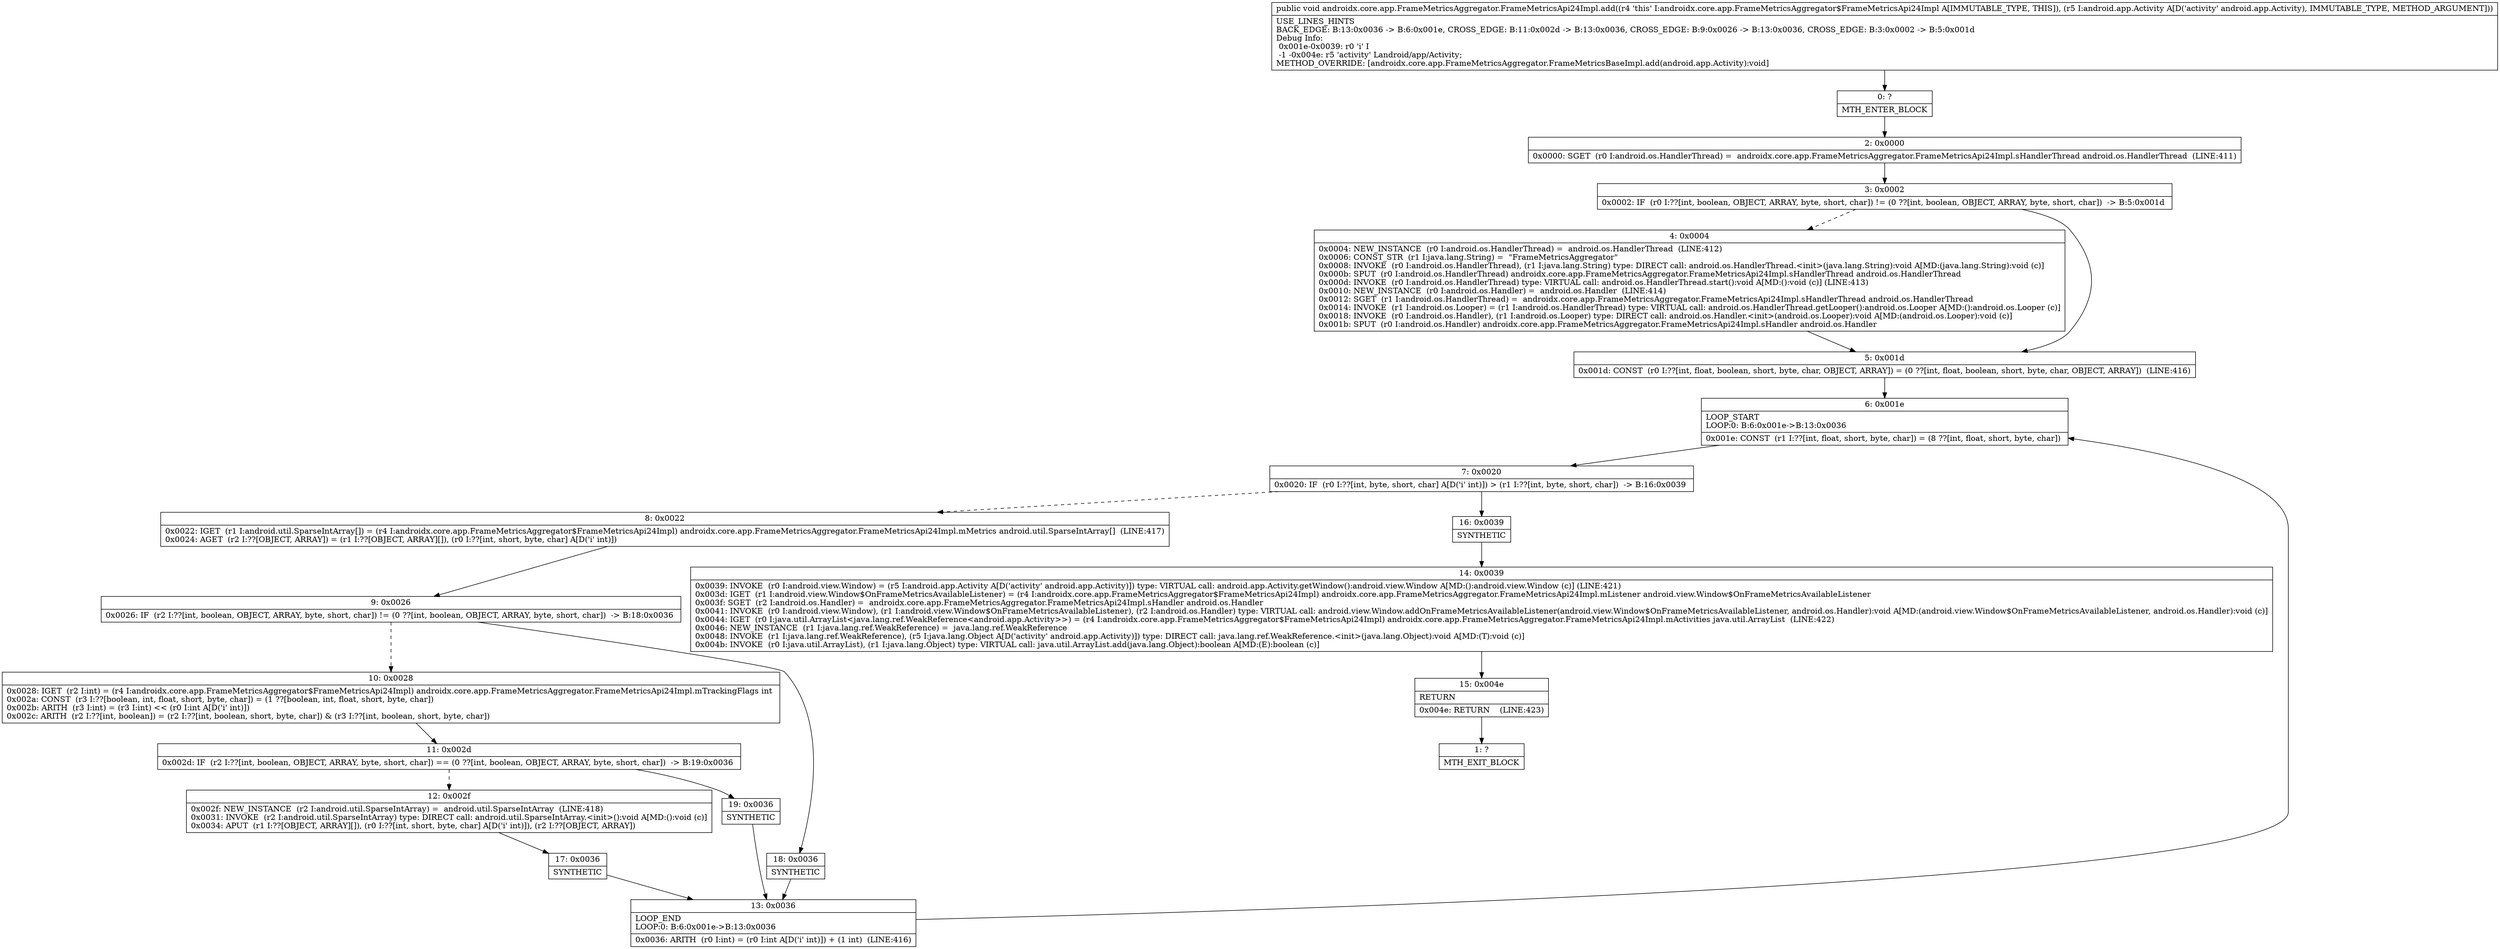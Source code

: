 digraph "CFG forandroidx.core.app.FrameMetricsAggregator.FrameMetricsApi24Impl.add(Landroid\/app\/Activity;)V" {
Node_0 [shape=record,label="{0\:\ ?|MTH_ENTER_BLOCK\l}"];
Node_2 [shape=record,label="{2\:\ 0x0000|0x0000: SGET  (r0 I:android.os.HandlerThread) =  androidx.core.app.FrameMetricsAggregator.FrameMetricsApi24Impl.sHandlerThread android.os.HandlerThread  (LINE:411)\l}"];
Node_3 [shape=record,label="{3\:\ 0x0002|0x0002: IF  (r0 I:??[int, boolean, OBJECT, ARRAY, byte, short, char]) != (0 ??[int, boolean, OBJECT, ARRAY, byte, short, char])  \-\> B:5:0x001d \l}"];
Node_4 [shape=record,label="{4\:\ 0x0004|0x0004: NEW_INSTANCE  (r0 I:android.os.HandlerThread) =  android.os.HandlerThread  (LINE:412)\l0x0006: CONST_STR  (r1 I:java.lang.String) =  \"FrameMetricsAggregator\" \l0x0008: INVOKE  (r0 I:android.os.HandlerThread), (r1 I:java.lang.String) type: DIRECT call: android.os.HandlerThread.\<init\>(java.lang.String):void A[MD:(java.lang.String):void (c)]\l0x000b: SPUT  (r0 I:android.os.HandlerThread) androidx.core.app.FrameMetricsAggregator.FrameMetricsApi24Impl.sHandlerThread android.os.HandlerThread \l0x000d: INVOKE  (r0 I:android.os.HandlerThread) type: VIRTUAL call: android.os.HandlerThread.start():void A[MD:():void (c)] (LINE:413)\l0x0010: NEW_INSTANCE  (r0 I:android.os.Handler) =  android.os.Handler  (LINE:414)\l0x0012: SGET  (r1 I:android.os.HandlerThread) =  androidx.core.app.FrameMetricsAggregator.FrameMetricsApi24Impl.sHandlerThread android.os.HandlerThread \l0x0014: INVOKE  (r1 I:android.os.Looper) = (r1 I:android.os.HandlerThread) type: VIRTUAL call: android.os.HandlerThread.getLooper():android.os.Looper A[MD:():android.os.Looper (c)]\l0x0018: INVOKE  (r0 I:android.os.Handler), (r1 I:android.os.Looper) type: DIRECT call: android.os.Handler.\<init\>(android.os.Looper):void A[MD:(android.os.Looper):void (c)]\l0x001b: SPUT  (r0 I:android.os.Handler) androidx.core.app.FrameMetricsAggregator.FrameMetricsApi24Impl.sHandler android.os.Handler \l}"];
Node_5 [shape=record,label="{5\:\ 0x001d|0x001d: CONST  (r0 I:??[int, float, boolean, short, byte, char, OBJECT, ARRAY]) = (0 ??[int, float, boolean, short, byte, char, OBJECT, ARRAY])  (LINE:416)\l}"];
Node_6 [shape=record,label="{6\:\ 0x001e|LOOP_START\lLOOP:0: B:6:0x001e\-\>B:13:0x0036\l|0x001e: CONST  (r1 I:??[int, float, short, byte, char]) = (8 ??[int, float, short, byte, char]) \l}"];
Node_7 [shape=record,label="{7\:\ 0x0020|0x0020: IF  (r0 I:??[int, byte, short, char] A[D('i' int)]) \> (r1 I:??[int, byte, short, char])  \-\> B:16:0x0039 \l}"];
Node_8 [shape=record,label="{8\:\ 0x0022|0x0022: IGET  (r1 I:android.util.SparseIntArray[]) = (r4 I:androidx.core.app.FrameMetricsAggregator$FrameMetricsApi24Impl) androidx.core.app.FrameMetricsAggregator.FrameMetricsApi24Impl.mMetrics android.util.SparseIntArray[]  (LINE:417)\l0x0024: AGET  (r2 I:??[OBJECT, ARRAY]) = (r1 I:??[OBJECT, ARRAY][]), (r0 I:??[int, short, byte, char] A[D('i' int)]) \l}"];
Node_9 [shape=record,label="{9\:\ 0x0026|0x0026: IF  (r2 I:??[int, boolean, OBJECT, ARRAY, byte, short, char]) != (0 ??[int, boolean, OBJECT, ARRAY, byte, short, char])  \-\> B:18:0x0036 \l}"];
Node_10 [shape=record,label="{10\:\ 0x0028|0x0028: IGET  (r2 I:int) = (r4 I:androidx.core.app.FrameMetricsAggregator$FrameMetricsApi24Impl) androidx.core.app.FrameMetricsAggregator.FrameMetricsApi24Impl.mTrackingFlags int \l0x002a: CONST  (r3 I:??[boolean, int, float, short, byte, char]) = (1 ??[boolean, int, float, short, byte, char]) \l0x002b: ARITH  (r3 I:int) = (r3 I:int) \<\< (r0 I:int A[D('i' int)]) \l0x002c: ARITH  (r2 I:??[int, boolean]) = (r2 I:??[int, boolean, short, byte, char]) & (r3 I:??[int, boolean, short, byte, char]) \l}"];
Node_11 [shape=record,label="{11\:\ 0x002d|0x002d: IF  (r2 I:??[int, boolean, OBJECT, ARRAY, byte, short, char]) == (0 ??[int, boolean, OBJECT, ARRAY, byte, short, char])  \-\> B:19:0x0036 \l}"];
Node_12 [shape=record,label="{12\:\ 0x002f|0x002f: NEW_INSTANCE  (r2 I:android.util.SparseIntArray) =  android.util.SparseIntArray  (LINE:418)\l0x0031: INVOKE  (r2 I:android.util.SparseIntArray) type: DIRECT call: android.util.SparseIntArray.\<init\>():void A[MD:():void (c)]\l0x0034: APUT  (r1 I:??[OBJECT, ARRAY][]), (r0 I:??[int, short, byte, char] A[D('i' int)]), (r2 I:??[OBJECT, ARRAY]) \l}"];
Node_17 [shape=record,label="{17\:\ 0x0036|SYNTHETIC\l}"];
Node_13 [shape=record,label="{13\:\ 0x0036|LOOP_END\lLOOP:0: B:6:0x001e\-\>B:13:0x0036\l|0x0036: ARITH  (r0 I:int) = (r0 I:int A[D('i' int)]) + (1 int)  (LINE:416)\l}"];
Node_19 [shape=record,label="{19\:\ 0x0036|SYNTHETIC\l}"];
Node_18 [shape=record,label="{18\:\ 0x0036|SYNTHETIC\l}"];
Node_16 [shape=record,label="{16\:\ 0x0039|SYNTHETIC\l}"];
Node_14 [shape=record,label="{14\:\ 0x0039|0x0039: INVOKE  (r0 I:android.view.Window) = (r5 I:android.app.Activity A[D('activity' android.app.Activity)]) type: VIRTUAL call: android.app.Activity.getWindow():android.view.Window A[MD:():android.view.Window (c)] (LINE:421)\l0x003d: IGET  (r1 I:android.view.Window$OnFrameMetricsAvailableListener) = (r4 I:androidx.core.app.FrameMetricsAggregator$FrameMetricsApi24Impl) androidx.core.app.FrameMetricsAggregator.FrameMetricsApi24Impl.mListener android.view.Window$OnFrameMetricsAvailableListener \l0x003f: SGET  (r2 I:android.os.Handler) =  androidx.core.app.FrameMetricsAggregator.FrameMetricsApi24Impl.sHandler android.os.Handler \l0x0041: INVOKE  (r0 I:android.view.Window), (r1 I:android.view.Window$OnFrameMetricsAvailableListener), (r2 I:android.os.Handler) type: VIRTUAL call: android.view.Window.addOnFrameMetricsAvailableListener(android.view.Window$OnFrameMetricsAvailableListener, android.os.Handler):void A[MD:(android.view.Window$OnFrameMetricsAvailableListener, android.os.Handler):void (c)]\l0x0044: IGET  (r0 I:java.util.ArrayList\<java.lang.ref.WeakReference\<android.app.Activity\>\>) = (r4 I:androidx.core.app.FrameMetricsAggregator$FrameMetricsApi24Impl) androidx.core.app.FrameMetricsAggregator.FrameMetricsApi24Impl.mActivities java.util.ArrayList  (LINE:422)\l0x0046: NEW_INSTANCE  (r1 I:java.lang.ref.WeakReference) =  java.lang.ref.WeakReference \l0x0048: INVOKE  (r1 I:java.lang.ref.WeakReference), (r5 I:java.lang.Object A[D('activity' android.app.Activity)]) type: DIRECT call: java.lang.ref.WeakReference.\<init\>(java.lang.Object):void A[MD:(T):void (c)]\l0x004b: INVOKE  (r0 I:java.util.ArrayList), (r1 I:java.lang.Object) type: VIRTUAL call: java.util.ArrayList.add(java.lang.Object):boolean A[MD:(E):boolean (c)]\l}"];
Node_15 [shape=record,label="{15\:\ 0x004e|RETURN\l|0x004e: RETURN    (LINE:423)\l}"];
Node_1 [shape=record,label="{1\:\ ?|MTH_EXIT_BLOCK\l}"];
MethodNode[shape=record,label="{public void androidx.core.app.FrameMetricsAggregator.FrameMetricsApi24Impl.add((r4 'this' I:androidx.core.app.FrameMetricsAggregator$FrameMetricsApi24Impl A[IMMUTABLE_TYPE, THIS]), (r5 I:android.app.Activity A[D('activity' android.app.Activity), IMMUTABLE_TYPE, METHOD_ARGUMENT]))  | USE_LINES_HINTS\lBACK_EDGE: B:13:0x0036 \-\> B:6:0x001e, CROSS_EDGE: B:11:0x002d \-\> B:13:0x0036, CROSS_EDGE: B:9:0x0026 \-\> B:13:0x0036, CROSS_EDGE: B:3:0x0002 \-\> B:5:0x001d\lDebug Info:\l  0x001e\-0x0039: r0 'i' I\l  \-1 \-0x004e: r5 'activity' Landroid\/app\/Activity;\lMETHOD_OVERRIDE: [androidx.core.app.FrameMetricsAggregator.FrameMetricsBaseImpl.add(android.app.Activity):void]\l}"];
MethodNode -> Node_0;Node_0 -> Node_2;
Node_2 -> Node_3;
Node_3 -> Node_4[style=dashed];
Node_3 -> Node_5;
Node_4 -> Node_5;
Node_5 -> Node_6;
Node_6 -> Node_7;
Node_7 -> Node_8[style=dashed];
Node_7 -> Node_16;
Node_8 -> Node_9;
Node_9 -> Node_10[style=dashed];
Node_9 -> Node_18;
Node_10 -> Node_11;
Node_11 -> Node_12[style=dashed];
Node_11 -> Node_19;
Node_12 -> Node_17;
Node_17 -> Node_13;
Node_13 -> Node_6;
Node_19 -> Node_13;
Node_18 -> Node_13;
Node_16 -> Node_14;
Node_14 -> Node_15;
Node_15 -> Node_1;
}

